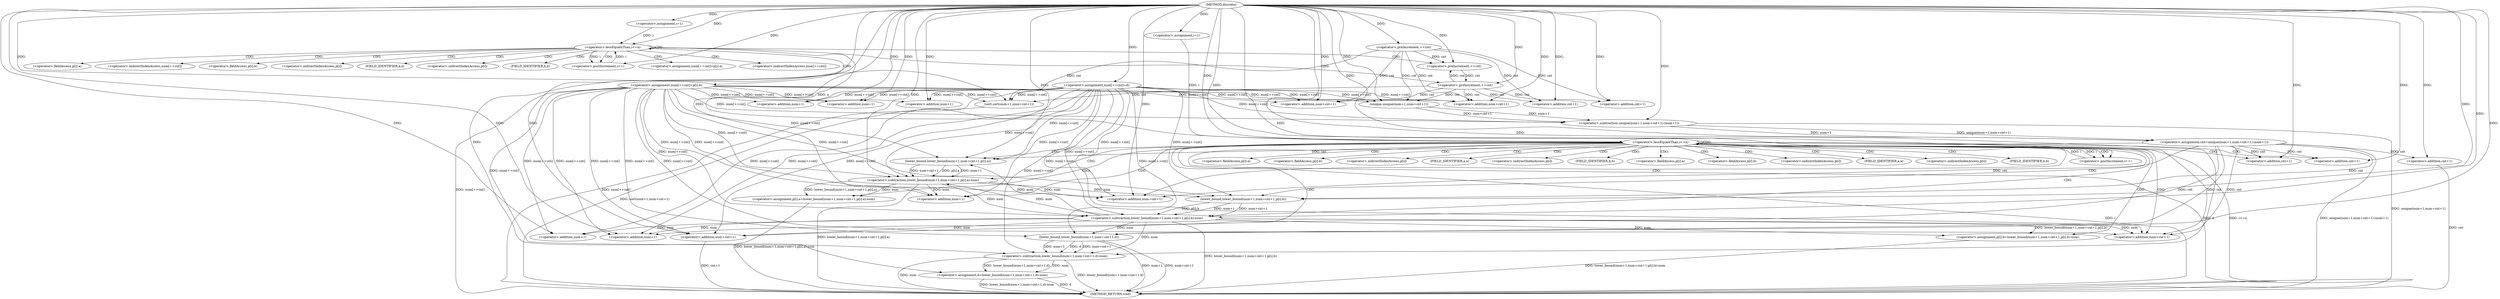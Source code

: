 digraph "discrete" {  
"1000182" [label = "(METHOD,discrete)" ]
"1000314" [label = "(METHOD_RETURN,void)" ]
"1000184" [label = "(<operator>.assignment,num[++cnt]=d)" ]
"1000221" [label = "(sort,sort(num+1,num+cnt+1))" ]
"1000230" [label = "(<operator>.assignment,cnt=unique(num+1,num+cnt+1)-(num+1))" ]
"1000300" [label = "(<operator>.assignment,d=lower_bound(num+1,num+cnt+1,d)-num)" ]
"1000192" [label = "(<operator>.assignment,i=1)" ]
"1000195" [label = "(<operator>.lessEqualsThan,i<=n)" ]
"1000198" [label = "(<operator>.postIncrement,i++)" ]
"1000247" [label = "(<operator>.assignment,i=1)" ]
"1000250" [label = "(<operator>.lessEqualsThan,i<=n)" ]
"1000253" [label = "(<operator>.postIncrement,i++)" ]
"1000201" [label = "(<operator>.assignment,num[++cnt]=p[i].a)" ]
"1000211" [label = "(<operator>.assignment,num[++cnt]=p[i].b)" ]
"1000222" [label = "(<operator>.addition,num+1)" ]
"1000225" [label = "(<operator>.addition,num+cnt+1)" ]
"1000232" [label = "(<operator>.subtraction,unique(num+1,num+cnt+1)-(num+1))" ]
"1000256" [label = "(<operator>.assignment,p[i].a=lower_bound(num+1,num+cnt+1,p[i].a)-num)" ]
"1000278" [label = "(<operator>.assignment,p[i].b=lower_bound(num+1,num+cnt+1,p[i].b)-num)" ]
"1000302" [label = "(<operator>.subtraction,lower_bound(num+1,num+cnt+1,d)-num)" ]
"1000187" [label = "(<operator>.preIncrement,++cnt)" ]
"1000227" [label = "(<operator>.addition,cnt+1)" ]
"1000233" [label = "(unique,unique(num+1,num+cnt+1))" ]
"1000242" [label = "(<operator>.addition,num+1)" ]
"1000303" [label = "(lower_bound,lower_bound(num+1,num+cnt+1,d))" ]
"1000234" [label = "(<operator>.addition,num+1)" ]
"1000237" [label = "(<operator>.addition,num+cnt+1)" ]
"1000262" [label = "(<operator>.subtraction,lower_bound(num+1,num+cnt+1,p[i].a)-num)" ]
"1000284" [label = "(<operator>.subtraction,lower_bound(num+1,num+cnt+1,p[i].b)-num)" ]
"1000304" [label = "(<operator>.addition,num+1)" ]
"1000307" [label = "(<operator>.addition,num+cnt+1)" ]
"1000204" [label = "(<operator>.preIncrement,++cnt)" ]
"1000214" [label = "(<operator>.preIncrement,++cnt)" ]
"1000239" [label = "(<operator>.addition,cnt+1)" ]
"1000263" [label = "(lower_bound,lower_bound(num+1,num+cnt+1,p[i].a))" ]
"1000285" [label = "(lower_bound,lower_bound(num+1,num+cnt+1,p[i].b))" ]
"1000309" [label = "(<operator>.addition,cnt+1)" ]
"1000264" [label = "(<operator>.addition,num+1)" ]
"1000267" [label = "(<operator>.addition,num+cnt+1)" ]
"1000286" [label = "(<operator>.addition,num+1)" ]
"1000289" [label = "(<operator>.addition,num+cnt+1)" ]
"1000269" [label = "(<operator>.addition,cnt+1)" ]
"1000291" [label = "(<operator>.addition,cnt+1)" ]
"1000202" [label = "(<operator>.indirectIndexAccess,num[++cnt])" ]
"1000206" [label = "(<operator>.fieldAccess,p[i].a)" ]
"1000212" [label = "(<operator>.indirectIndexAccess,num[++cnt])" ]
"1000216" [label = "(<operator>.fieldAccess,p[i].b)" ]
"1000257" [label = "(<operator>.fieldAccess,p[i].a)" ]
"1000279" [label = "(<operator>.fieldAccess,p[i].b)" ]
"1000207" [label = "(<operator>.indirectIndexAccess,p[i])" ]
"1000210" [label = "(FIELD_IDENTIFIER,a,a)" ]
"1000217" [label = "(<operator>.indirectIndexAccess,p[i])" ]
"1000220" [label = "(FIELD_IDENTIFIER,b,b)" ]
"1000258" [label = "(<operator>.indirectIndexAccess,p[i])" ]
"1000261" [label = "(FIELD_IDENTIFIER,a,a)" ]
"1000280" [label = "(<operator>.indirectIndexAccess,p[i])" ]
"1000283" [label = "(FIELD_IDENTIFIER,b,b)" ]
"1000272" [label = "(<operator>.fieldAccess,p[i].a)" ]
"1000294" [label = "(<operator>.fieldAccess,p[i].b)" ]
"1000273" [label = "(<operator>.indirectIndexAccess,p[i])" ]
"1000276" [label = "(FIELD_IDENTIFIER,a,a)" ]
"1000295" [label = "(<operator>.indirectIndexAccess,p[i])" ]
"1000298" [label = "(FIELD_IDENTIFIER,b,b)" ]
  "1000184" -> "1000314"  [ label = "DDG: num[++cnt]"] 
  "1000221" -> "1000314"  [ label = "DDG: sort(num+1,num+cnt+1)"] 
  "1000232" -> "1000314"  [ label = "DDG: unique(num+1,num+cnt+1)"] 
  "1000230" -> "1000314"  [ label = "DDG: unique(num+1,num+cnt+1)-(num+1)"] 
  "1000250" -> "1000314"  [ label = "DDG: i"] 
  "1000250" -> "1000314"  [ label = "DDG: n"] 
  "1000250" -> "1000314"  [ label = "DDG: i<=n"] 
  "1000300" -> "1000314"  [ label = "DDG: d"] 
  "1000303" -> "1000314"  [ label = "DDG: num+1"] 
  "1000309" -> "1000314"  [ label = "DDG: cnt"] 
  "1000307" -> "1000314"  [ label = "DDG: cnt+1"] 
  "1000303" -> "1000314"  [ label = "DDG: num+cnt+1"] 
  "1000302" -> "1000314"  [ label = "DDG: lower_bound(num+1,num+cnt+1,d)"] 
  "1000302" -> "1000314"  [ label = "DDG: num"] 
  "1000300" -> "1000314"  [ label = "DDG: lower_bound(num+1,num+cnt+1,d)-num"] 
  "1000262" -> "1000314"  [ label = "DDG: lower_bound(num+1,num+cnt+1,p[i].a)"] 
  "1000256" -> "1000314"  [ label = "DDG: lower_bound(num+1,num+cnt+1,p[i].a)-num"] 
  "1000284" -> "1000314"  [ label = "DDG: lower_bound(num+1,num+cnt+1,p[i].b)"] 
  "1000278" -> "1000314"  [ label = "DDG: lower_bound(num+1,num+cnt+1,p[i].b)-num"] 
  "1000211" -> "1000314"  [ label = "DDG: num[++cnt]"] 
  "1000182" -> "1000184"  [ label = "DDG: "] 
  "1000232" -> "1000230"  [ label = "DDG: num+1"] 
  "1000232" -> "1000230"  [ label = "DDG: unique(num+1,num+cnt+1)"] 
  "1000302" -> "1000300"  [ label = "DDG: lower_bound(num+1,num+cnt+1,d)"] 
  "1000302" -> "1000300"  [ label = "DDG: num"] 
  "1000182" -> "1000192"  [ label = "DDG: "] 
  "1000184" -> "1000221"  [ label = "DDG: num[++cnt]"] 
  "1000211" -> "1000221"  [ label = "DDG: num[++cnt]"] 
  "1000182" -> "1000221"  [ label = "DDG: "] 
  "1000187" -> "1000221"  [ label = "DDG: cnt"] 
  "1000214" -> "1000221"  [ label = "DDG: cnt"] 
  "1000182" -> "1000230"  [ label = "DDG: "] 
  "1000182" -> "1000247"  [ label = "DDG: "] 
  "1000182" -> "1000300"  [ label = "DDG: "] 
  "1000192" -> "1000195"  [ label = "DDG: i"] 
  "1000198" -> "1000195"  [ label = "DDG: i"] 
  "1000182" -> "1000195"  [ label = "DDG: "] 
  "1000195" -> "1000198"  [ label = "DDG: i"] 
  "1000182" -> "1000198"  [ label = "DDG: "] 
  "1000184" -> "1000222"  [ label = "DDG: num[++cnt]"] 
  "1000211" -> "1000222"  [ label = "DDG: num[++cnt]"] 
  "1000182" -> "1000222"  [ label = "DDG: "] 
  "1000184" -> "1000225"  [ label = "DDG: num[++cnt]"] 
  "1000211" -> "1000225"  [ label = "DDG: num[++cnt]"] 
  "1000182" -> "1000225"  [ label = "DDG: "] 
  "1000187" -> "1000225"  [ label = "DDG: cnt"] 
  "1000214" -> "1000225"  [ label = "DDG: cnt"] 
  "1000233" -> "1000232"  [ label = "DDG: num+1"] 
  "1000233" -> "1000232"  [ label = "DDG: num+cnt+1"] 
  "1000184" -> "1000232"  [ label = "DDG: num[++cnt]"] 
  "1000211" -> "1000232"  [ label = "DDG: num[++cnt]"] 
  "1000182" -> "1000232"  [ label = "DDG: "] 
  "1000247" -> "1000250"  [ label = "DDG: i"] 
  "1000253" -> "1000250"  [ label = "DDG: i"] 
  "1000182" -> "1000250"  [ label = "DDG: "] 
  "1000195" -> "1000250"  [ label = "DDG: n"] 
  "1000250" -> "1000253"  [ label = "DDG: i"] 
  "1000182" -> "1000253"  [ label = "DDG: "] 
  "1000262" -> "1000256"  [ label = "DDG: lower_bound(num+1,num+cnt+1,p[i].a)"] 
  "1000262" -> "1000256"  [ label = "DDG: num"] 
  "1000284" -> "1000278"  [ label = "DDG: lower_bound(num+1,num+cnt+1,p[i].b)"] 
  "1000284" -> "1000278"  [ label = "DDG: num"] 
  "1000303" -> "1000302"  [ label = "DDG: d"] 
  "1000303" -> "1000302"  [ label = "DDG: num+cnt+1"] 
  "1000303" -> "1000302"  [ label = "DDG: num+1"] 
  "1000184" -> "1000302"  [ label = "DDG: num[++cnt]"] 
  "1000211" -> "1000302"  [ label = "DDG: num[++cnt]"] 
  "1000182" -> "1000302"  [ label = "DDG: "] 
  "1000284" -> "1000302"  [ label = "DDG: num"] 
  "1000182" -> "1000187"  [ label = "DDG: "] 
  "1000187" -> "1000227"  [ label = "DDG: cnt"] 
  "1000214" -> "1000227"  [ label = "DDG: cnt"] 
  "1000182" -> "1000227"  [ label = "DDG: "] 
  "1000184" -> "1000233"  [ label = "DDG: num[++cnt]"] 
  "1000211" -> "1000233"  [ label = "DDG: num[++cnt]"] 
  "1000182" -> "1000233"  [ label = "DDG: "] 
  "1000187" -> "1000233"  [ label = "DDG: cnt"] 
  "1000214" -> "1000233"  [ label = "DDG: cnt"] 
  "1000184" -> "1000242"  [ label = "DDG: num[++cnt]"] 
  "1000211" -> "1000242"  [ label = "DDG: num[++cnt]"] 
  "1000182" -> "1000242"  [ label = "DDG: "] 
  "1000184" -> "1000303"  [ label = "DDG: num[++cnt]"] 
  "1000284" -> "1000303"  [ label = "DDG: num"] 
  "1000211" -> "1000303"  [ label = "DDG: num[++cnt]"] 
  "1000182" -> "1000303"  [ label = "DDG: "] 
  "1000230" -> "1000303"  [ label = "DDG: cnt"] 
  "1000184" -> "1000234"  [ label = "DDG: num[++cnt]"] 
  "1000211" -> "1000234"  [ label = "DDG: num[++cnt]"] 
  "1000182" -> "1000234"  [ label = "DDG: "] 
  "1000184" -> "1000237"  [ label = "DDG: num[++cnt]"] 
  "1000211" -> "1000237"  [ label = "DDG: num[++cnt]"] 
  "1000182" -> "1000237"  [ label = "DDG: "] 
  "1000187" -> "1000237"  [ label = "DDG: cnt"] 
  "1000214" -> "1000237"  [ label = "DDG: cnt"] 
  "1000263" -> "1000262"  [ label = "DDG: num+cnt+1"] 
  "1000263" -> "1000262"  [ label = "DDG: p[i].a"] 
  "1000263" -> "1000262"  [ label = "DDG: num+1"] 
  "1000184" -> "1000262"  [ label = "DDG: num[++cnt]"] 
  "1000211" -> "1000262"  [ label = "DDG: num[++cnt]"] 
  "1000182" -> "1000262"  [ label = "DDG: "] 
  "1000284" -> "1000262"  [ label = "DDG: num"] 
  "1000285" -> "1000284"  [ label = "DDG: p[i].b"] 
  "1000285" -> "1000284"  [ label = "DDG: num+1"] 
  "1000285" -> "1000284"  [ label = "DDG: num+cnt+1"] 
  "1000184" -> "1000284"  [ label = "DDG: num[++cnt]"] 
  "1000211" -> "1000284"  [ label = "DDG: num[++cnt]"] 
  "1000182" -> "1000284"  [ label = "DDG: "] 
  "1000262" -> "1000284"  [ label = "DDG: num"] 
  "1000184" -> "1000304"  [ label = "DDG: num[++cnt]"] 
  "1000284" -> "1000304"  [ label = "DDG: num"] 
  "1000211" -> "1000304"  [ label = "DDG: num[++cnt]"] 
  "1000182" -> "1000304"  [ label = "DDG: "] 
  "1000184" -> "1000307"  [ label = "DDG: num[++cnt]"] 
  "1000211" -> "1000307"  [ label = "DDG: num[++cnt]"] 
  "1000182" -> "1000307"  [ label = "DDG: "] 
  "1000284" -> "1000307"  [ label = "DDG: num"] 
  "1000230" -> "1000307"  [ label = "DDG: cnt"] 
  "1000187" -> "1000204"  [ label = "DDG: cnt"] 
  "1000214" -> "1000204"  [ label = "DDG: cnt"] 
  "1000182" -> "1000204"  [ label = "DDG: "] 
  "1000204" -> "1000214"  [ label = "DDG: cnt"] 
  "1000182" -> "1000214"  [ label = "DDG: "] 
  "1000182" -> "1000239"  [ label = "DDG: "] 
  "1000187" -> "1000239"  [ label = "DDG: cnt"] 
  "1000214" -> "1000239"  [ label = "DDG: cnt"] 
  "1000184" -> "1000263"  [ label = "DDG: num[++cnt]"] 
  "1000284" -> "1000263"  [ label = "DDG: num"] 
  "1000211" -> "1000263"  [ label = "DDG: num[++cnt]"] 
  "1000182" -> "1000263"  [ label = "DDG: "] 
  "1000230" -> "1000263"  [ label = "DDG: cnt"] 
  "1000184" -> "1000285"  [ label = "DDG: num[++cnt]"] 
  "1000262" -> "1000285"  [ label = "DDG: num"] 
  "1000211" -> "1000285"  [ label = "DDG: num[++cnt]"] 
  "1000182" -> "1000285"  [ label = "DDG: "] 
  "1000230" -> "1000285"  [ label = "DDG: cnt"] 
  "1000230" -> "1000309"  [ label = "DDG: cnt"] 
  "1000182" -> "1000309"  [ label = "DDG: "] 
  "1000184" -> "1000264"  [ label = "DDG: num[++cnt]"] 
  "1000284" -> "1000264"  [ label = "DDG: num"] 
  "1000211" -> "1000264"  [ label = "DDG: num[++cnt]"] 
  "1000182" -> "1000264"  [ label = "DDG: "] 
  "1000184" -> "1000267"  [ label = "DDG: num[++cnt]"] 
  "1000211" -> "1000267"  [ label = "DDG: num[++cnt]"] 
  "1000182" -> "1000267"  [ label = "DDG: "] 
  "1000284" -> "1000267"  [ label = "DDG: num"] 
  "1000230" -> "1000267"  [ label = "DDG: cnt"] 
  "1000184" -> "1000286"  [ label = "DDG: num[++cnt]"] 
  "1000262" -> "1000286"  [ label = "DDG: num"] 
  "1000211" -> "1000286"  [ label = "DDG: num[++cnt]"] 
  "1000182" -> "1000286"  [ label = "DDG: "] 
  "1000184" -> "1000289"  [ label = "DDG: num[++cnt]"] 
  "1000211" -> "1000289"  [ label = "DDG: num[++cnt]"] 
  "1000182" -> "1000289"  [ label = "DDG: "] 
  "1000262" -> "1000289"  [ label = "DDG: num"] 
  "1000230" -> "1000289"  [ label = "DDG: cnt"] 
  "1000230" -> "1000269"  [ label = "DDG: cnt"] 
  "1000182" -> "1000269"  [ label = "DDG: "] 
  "1000182" -> "1000291"  [ label = "DDG: "] 
  "1000230" -> "1000291"  [ label = "DDG: cnt"] 
  "1000195" -> "1000211"  [ label = "CDG: "] 
  "1000195" -> "1000195"  [ label = "CDG: "] 
  "1000195" -> "1000216"  [ label = "CDG: "] 
  "1000195" -> "1000212"  [ label = "CDG: "] 
  "1000195" -> "1000204"  [ label = "CDG: "] 
  "1000195" -> "1000210"  [ label = "CDG: "] 
  "1000195" -> "1000207"  [ label = "CDG: "] 
  "1000195" -> "1000206"  [ label = "CDG: "] 
  "1000195" -> "1000220"  [ label = "CDG: "] 
  "1000195" -> "1000214"  [ label = "CDG: "] 
  "1000195" -> "1000201"  [ label = "CDG: "] 
  "1000195" -> "1000202"  [ label = "CDG: "] 
  "1000195" -> "1000217"  [ label = "CDG: "] 
  "1000195" -> "1000198"  [ label = "CDG: "] 
  "1000250" -> "1000294"  [ label = "CDG: "] 
  "1000250" -> "1000258"  [ label = "CDG: "] 
  "1000250" -> "1000286"  [ label = "CDG: "] 
  "1000250" -> "1000285"  [ label = "CDG: "] 
  "1000250" -> "1000276"  [ label = "CDG: "] 
  "1000250" -> "1000263"  [ label = "CDG: "] 
  "1000250" -> "1000291"  [ label = "CDG: "] 
  "1000250" -> "1000298"  [ label = "CDG: "] 
  "1000250" -> "1000283"  [ label = "CDG: "] 
  "1000250" -> "1000262"  [ label = "CDG: "] 
  "1000250" -> "1000272"  [ label = "CDG: "] 
  "1000250" -> "1000269"  [ label = "CDG: "] 
  "1000250" -> "1000253"  [ label = "CDG: "] 
  "1000250" -> "1000261"  [ label = "CDG: "] 
  "1000250" -> "1000284"  [ label = "CDG: "] 
  "1000250" -> "1000280"  [ label = "CDG: "] 
  "1000250" -> "1000289"  [ label = "CDG: "] 
  "1000250" -> "1000267"  [ label = "CDG: "] 
  "1000250" -> "1000250"  [ label = "CDG: "] 
  "1000250" -> "1000257"  [ label = "CDG: "] 
  "1000250" -> "1000278"  [ label = "CDG: "] 
  "1000250" -> "1000264"  [ label = "CDG: "] 
  "1000250" -> "1000273"  [ label = "CDG: "] 
  "1000250" -> "1000256"  [ label = "CDG: "] 
  "1000250" -> "1000295"  [ label = "CDG: "] 
  "1000250" -> "1000279"  [ label = "CDG: "] 
}
